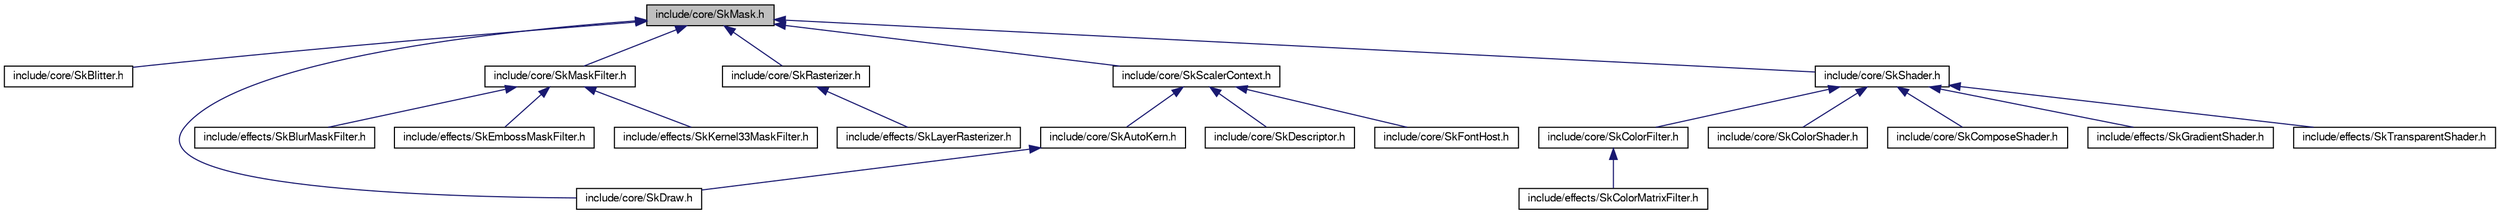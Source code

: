 digraph G
{
  edge [fontname="FreeSans",fontsize="10",labelfontname="FreeSans",labelfontsize="10"];
  node [fontname="FreeSans",fontsize="10",shape=record];
  Node1 [label="include/core/SkMask.h",height=0.2,width=0.4,color="black", fillcolor="grey75", style="filled" fontcolor="black"];
  Node1 -> Node2 [dir=back,color="midnightblue",fontsize="10",style="solid",fontname="FreeSans"];
  Node2 [label="include/core/SkBlitter.h",height=0.2,width=0.4,color="black", fillcolor="white", style="filled",URL="$_sk_blitter_8h.html"];
  Node1 -> Node3 [dir=back,color="midnightblue",fontsize="10",style="solid",fontname="FreeSans"];
  Node3 [label="include/core/SkDraw.h",height=0.2,width=0.4,color="black", fillcolor="white", style="filled",URL="$_sk_draw_8h.html"];
  Node1 -> Node4 [dir=back,color="midnightblue",fontsize="10",style="solid",fontname="FreeSans"];
  Node4 [label="include/core/SkMaskFilter.h",height=0.2,width=0.4,color="black", fillcolor="white", style="filled",URL="$_sk_mask_filter_8h.html"];
  Node4 -> Node5 [dir=back,color="midnightblue",fontsize="10",style="solid",fontname="FreeSans"];
  Node5 [label="include/effects/SkBlurMaskFilter.h",height=0.2,width=0.4,color="black", fillcolor="white", style="filled",URL="$_sk_blur_mask_filter_8h.html"];
  Node4 -> Node6 [dir=back,color="midnightblue",fontsize="10",style="solid",fontname="FreeSans"];
  Node6 [label="include/effects/SkEmbossMaskFilter.h",height=0.2,width=0.4,color="black", fillcolor="white", style="filled",URL="$_sk_emboss_mask_filter_8h.html"];
  Node4 -> Node7 [dir=back,color="midnightblue",fontsize="10",style="solid",fontname="FreeSans"];
  Node7 [label="include/effects/SkKernel33MaskFilter.h",height=0.2,width=0.4,color="black", fillcolor="white", style="filled",URL="$_sk_kernel33_mask_filter_8h.html"];
  Node1 -> Node8 [dir=back,color="midnightblue",fontsize="10",style="solid",fontname="FreeSans"];
  Node8 [label="include/core/SkRasterizer.h",height=0.2,width=0.4,color="black", fillcolor="white", style="filled",URL="$_sk_rasterizer_8h.html"];
  Node8 -> Node9 [dir=back,color="midnightblue",fontsize="10",style="solid",fontname="FreeSans"];
  Node9 [label="include/effects/SkLayerRasterizer.h",height=0.2,width=0.4,color="black", fillcolor="white", style="filled",URL="$_sk_layer_rasterizer_8h.html"];
  Node1 -> Node10 [dir=back,color="midnightblue",fontsize="10",style="solid",fontname="FreeSans"];
  Node10 [label="include/core/SkScalerContext.h",height=0.2,width=0.4,color="black", fillcolor="white", style="filled",URL="$_sk_scaler_context_8h.html"];
  Node10 -> Node11 [dir=back,color="midnightblue",fontsize="10",style="solid",fontname="FreeSans"];
  Node11 [label="include/core/SkAutoKern.h",height=0.2,width=0.4,color="black", fillcolor="white", style="filled",URL="$_sk_auto_kern_8h.html"];
  Node11 -> Node3 [dir=back,color="midnightblue",fontsize="10",style="solid",fontname="FreeSans"];
  Node10 -> Node12 [dir=back,color="midnightblue",fontsize="10",style="solid",fontname="FreeSans"];
  Node12 [label="include/core/SkDescriptor.h",height=0.2,width=0.4,color="black", fillcolor="white", style="filled",URL="$_sk_descriptor_8h.html"];
  Node10 -> Node13 [dir=back,color="midnightblue",fontsize="10",style="solid",fontname="FreeSans"];
  Node13 [label="include/core/SkFontHost.h",height=0.2,width=0.4,color="black", fillcolor="white", style="filled",URL="$_sk_font_host_8h.html"];
  Node1 -> Node14 [dir=back,color="midnightblue",fontsize="10",style="solid",fontname="FreeSans"];
  Node14 [label="include/core/SkShader.h",height=0.2,width=0.4,color="black", fillcolor="white", style="filled",URL="$_sk_shader_8h.html"];
  Node14 -> Node15 [dir=back,color="midnightblue",fontsize="10",style="solid",fontname="FreeSans"];
  Node15 [label="include/core/SkColorFilter.h",height=0.2,width=0.4,color="black", fillcolor="white", style="filled",URL="$_sk_color_filter_8h.html"];
  Node15 -> Node16 [dir=back,color="midnightblue",fontsize="10",style="solid",fontname="FreeSans"];
  Node16 [label="include/effects/SkColorMatrixFilter.h",height=0.2,width=0.4,color="black", fillcolor="white", style="filled",URL="$_sk_color_matrix_filter_8h.html"];
  Node14 -> Node17 [dir=back,color="midnightblue",fontsize="10",style="solid",fontname="FreeSans"];
  Node17 [label="include/core/SkColorShader.h",height=0.2,width=0.4,color="black", fillcolor="white", style="filled",URL="$_sk_color_shader_8h.html"];
  Node14 -> Node18 [dir=back,color="midnightblue",fontsize="10",style="solid",fontname="FreeSans"];
  Node18 [label="include/core/SkComposeShader.h",height=0.2,width=0.4,color="black", fillcolor="white", style="filled",URL="$_sk_compose_shader_8h.html"];
  Node14 -> Node19 [dir=back,color="midnightblue",fontsize="10",style="solid",fontname="FreeSans"];
  Node19 [label="include/effects/SkGradientShader.h",height=0.2,width=0.4,color="black", fillcolor="white", style="filled",URL="$_sk_gradient_shader_8h.html"];
  Node14 -> Node20 [dir=back,color="midnightblue",fontsize="10",style="solid",fontname="FreeSans"];
  Node20 [label="include/effects/SkTransparentShader.h",height=0.2,width=0.4,color="black", fillcolor="white", style="filled",URL="$_sk_transparent_shader_8h.html"];
}
